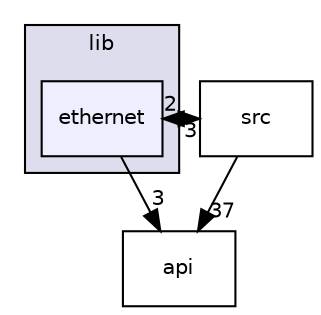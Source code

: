 digraph "ethernet" {
  compound=true
  node [ fontsize="10", fontname="Helvetica"];
  edge [ labelfontsize="10", labelfontname="Helvetica"];
  subgraph clusterdir_5cc0cc0264b57168b75ca56bde6cc403 {
    graph [ bgcolor="#ddddee", pencolor="black", label="lib" fontname="Helvetica", fontsize="10", URL="dir_5cc0cc0264b57168b75ca56bde6cc403.html"]
  dir_88a772f59406d8641777e8d7da928916 [shape=box, label="ethernet", style="filled", fillcolor="#eeeeff", pencolor="black", URL="dir_88a772f59406d8641777e8d7da928916.html"];
  }
  dir_7b477aa413287cfa2199e983b77d66dd [shape=box label="api" URL="dir_7b477aa413287cfa2199e983b77d66dd.html"];
  dir_9fc50806095da30fbd4a2dbe2e456ff5 [shape=box label="src" URL="dir_9fc50806095da30fbd4a2dbe2e456ff5.html"];
  dir_88a772f59406d8641777e8d7da928916->dir_7b477aa413287cfa2199e983b77d66dd [headlabel="3", labeldistance=1.5 headhref="dir_000007_000009.html"];
  dir_88a772f59406d8641777e8d7da928916->dir_9fc50806095da30fbd4a2dbe2e456ff5 [headlabel="2", labeldistance=1.5 headhref="dir_000007_000008.html"];
  dir_9fc50806095da30fbd4a2dbe2e456ff5->dir_7b477aa413287cfa2199e983b77d66dd [headlabel="37", labeldistance=1.5 headhref="dir_000008_000009.html"];
  dir_9fc50806095da30fbd4a2dbe2e456ff5->dir_88a772f59406d8641777e8d7da928916 [headlabel="3", labeldistance=1.5 headhref="dir_000008_000007.html"];
}
